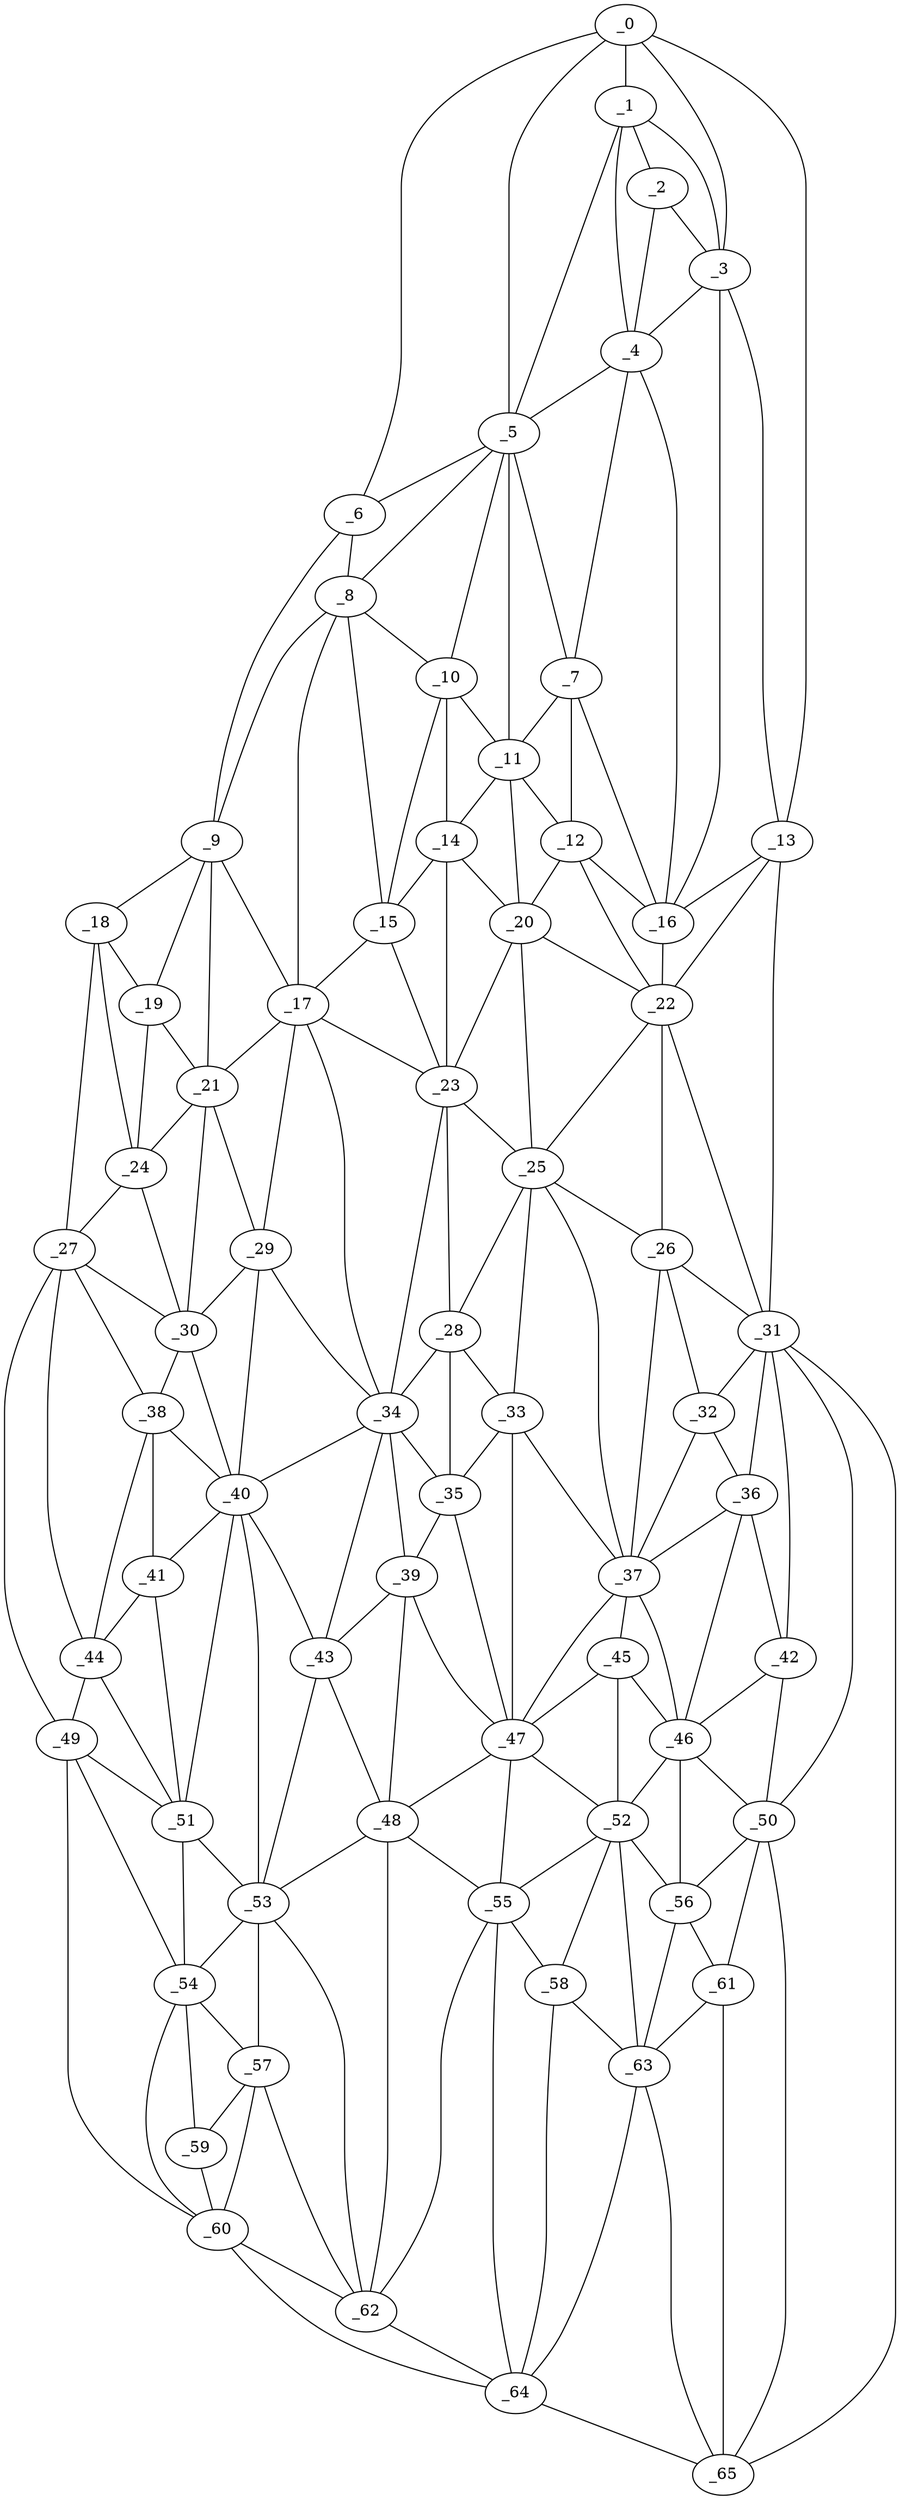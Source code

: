 graph "obj81__195.gxl" {
	_0	 [x=1,
		y=21];
	_1	 [x=18,
		y=23];
	_0 -- _1	 [valence=2];
	_3	 [x=32,
		y=19];
	_0 -- _3	 [valence=1];
	_5	 [x=35,
		y=72];
	_0 -- _5	 [valence=1];
	_6	 [x=36,
		y=92];
	_0 -- _6	 [valence=1];
	_13	 [x=57,
		y=5];
	_0 -- _13	 [valence=1];
	_2	 [x=28,
		y=22];
	_1 -- _2	 [valence=2];
	_1 -- _3	 [valence=2];
	_4	 [x=35,
		y=34];
	_1 -- _4	 [valence=1];
	_1 -- _5	 [valence=2];
	_2 -- _3	 [valence=1];
	_2 -- _4	 [valence=2];
	_3 -- _4	 [valence=2];
	_3 -- _13	 [valence=2];
	_16	 [x=58,
		y=39];
	_3 -- _16	 [valence=2];
	_4 -- _5	 [valence=2];
	_7	 [x=43,
		y=45];
	_4 -- _7	 [valence=2];
	_4 -- _16	 [valence=1];
	_5 -- _6	 [valence=2];
	_5 -- _7	 [valence=1];
	_8	 [x=46,
		y=92];
	_5 -- _8	 [valence=2];
	_10	 [x=51,
		y=69];
	_5 -- _10	 [valence=2];
	_11	 [x=52,
		y=56];
	_5 -- _11	 [valence=2];
	_6 -- _8	 [valence=2];
	_9	 [x=49,
		y=105];
	_6 -- _9	 [valence=1];
	_7 -- _11	 [valence=2];
	_12	 [x=53,
		y=46];
	_7 -- _12	 [valence=2];
	_7 -- _16	 [valence=2];
	_8 -- _9	 [valence=2];
	_8 -- _10	 [valence=2];
	_15	 [x=57,
		y=84];
	_8 -- _15	 [valence=2];
	_17	 [x=63,
		y=88];
	_8 -- _17	 [valence=2];
	_9 -- _17	 [valence=2];
	_18	 [x=63,
		y=118];
	_9 -- _18	 [valence=1];
	_19	 [x=65,
		y=106];
	_9 -- _19	 [valence=2];
	_21	 [x=67,
		y=98];
	_9 -- _21	 [valence=2];
	_10 -- _11	 [valence=1];
	_14	 [x=57,
		y=68];
	_10 -- _14	 [valence=2];
	_10 -- _15	 [valence=2];
	_11 -- _12	 [valence=2];
	_11 -- _14	 [valence=1];
	_20	 [x=66,
		y=59];
	_11 -- _20	 [valence=2];
	_12 -- _16	 [valence=2];
	_12 -- _20	 [valence=1];
	_22	 [x=68,
		y=39];
	_12 -- _22	 [valence=2];
	_13 -- _16	 [valence=1];
	_13 -- _22	 [valence=2];
	_31	 [x=80,
		y=8];
	_13 -- _31	 [valence=1];
	_14 -- _15	 [valence=1];
	_14 -- _20	 [valence=1];
	_23	 [x=68,
		y=71];
	_14 -- _23	 [valence=2];
	_15 -- _17	 [valence=2];
	_15 -- _23	 [valence=2];
	_16 -- _22	 [valence=2];
	_17 -- _21	 [valence=2];
	_17 -- _23	 [valence=1];
	_29	 [x=78,
		y=94];
	_17 -- _29	 [valence=2];
	_34	 [x=81,
		y=88];
	_17 -- _34	 [valence=2];
	_18 -- _19	 [valence=2];
	_24	 [x=70,
		y=110];
	_18 -- _24	 [valence=2];
	_27	 [x=76,
		y=120];
	_18 -- _27	 [valence=1];
	_19 -- _21	 [valence=2];
	_19 -- _24	 [valence=2];
	_20 -- _22	 [valence=2];
	_20 -- _23	 [valence=1];
	_25	 [x=71,
		y=58];
	_20 -- _25	 [valence=1];
	_21 -- _24	 [valence=2];
	_21 -- _29	 [valence=2];
	_30	 [x=78,
		y=109];
	_21 -- _30	 [valence=2];
	_22 -- _25	 [valence=2];
	_26	 [x=75,
		y=40];
	_22 -- _26	 [valence=2];
	_22 -- _31	 [valence=1];
	_23 -- _25	 [valence=2];
	_28	 [x=77,
		y=71];
	_23 -- _28	 [valence=1];
	_23 -- _34	 [valence=2];
	_24 -- _27	 [valence=2];
	_24 -- _30	 [valence=1];
	_25 -- _26	 [valence=2];
	_25 -- _28	 [valence=2];
	_33	 [x=81,
		y=61];
	_25 -- _33	 [valence=2];
	_37	 [x=87,
		y=55];
	_25 -- _37	 [valence=2];
	_26 -- _31	 [valence=2];
	_32	 [x=80,
		y=39];
	_26 -- _32	 [valence=2];
	_26 -- _37	 [valence=1];
	_27 -- _30	 [valence=2];
	_38	 [x=87,
		y=116];
	_27 -- _38	 [valence=1];
	_44	 [x=96,
		y=119];
	_27 -- _44	 [valence=1];
	_49	 [x=101,
		y=120];
	_27 -- _49	 [valence=1];
	_28 -- _33	 [valence=2];
	_28 -- _34	 [valence=2];
	_35	 [x=85,
		y=78];
	_28 -- _35	 [valence=2];
	_29 -- _30	 [valence=1];
	_29 -- _34	 [valence=2];
	_40	 [x=92,
		y=98];
	_29 -- _40	 [valence=2];
	_30 -- _38	 [valence=2];
	_30 -- _40	 [valence=2];
	_31 -- _32	 [valence=1];
	_36	 [x=86,
		y=39];
	_31 -- _36	 [valence=2];
	_42	 [x=93,
		y=38];
	_31 -- _42	 [valence=1];
	_50	 [x=102,
		y=38];
	_31 -- _50	 [valence=2];
	_65	 [x=127,
		y=20];
	_31 -- _65	 [valence=1];
	_32 -- _36	 [valence=1];
	_32 -- _37	 [valence=2];
	_33 -- _35	 [valence=2];
	_33 -- _37	 [valence=2];
	_47	 [x=99,
		y=62];
	_33 -- _47	 [valence=1];
	_34 -- _35	 [valence=2];
	_39	 [x=92,
		y=82];
	_34 -- _39	 [valence=1];
	_34 -- _40	 [valence=2];
	_43	 [x=94,
		y=92];
	_34 -- _43	 [valence=1];
	_35 -- _39	 [valence=2];
	_35 -- _47	 [valence=1];
	_36 -- _37	 [valence=1];
	_36 -- _42	 [valence=1];
	_46	 [x=99,
		y=47];
	_36 -- _46	 [valence=2];
	_45	 [x=97,
		y=55];
	_37 -- _45	 [valence=2];
	_37 -- _46	 [valence=2];
	_37 -- _47	 [valence=2];
	_38 -- _40	 [valence=1];
	_41	 [x=92,
		y=115];
	_38 -- _41	 [valence=1];
	_38 -- _44	 [valence=2];
	_39 -- _43	 [valence=2];
	_39 -- _47	 [valence=2];
	_48	 [x=101,
		y=83];
	_39 -- _48	 [valence=2];
	_40 -- _41	 [valence=2];
	_40 -- _43	 [valence=2];
	_51	 [x=102,
		y=113];
	_40 -- _51	 [valence=1];
	_53	 [x=106,
		y=94];
	_40 -- _53	 [valence=2];
	_41 -- _44	 [valence=2];
	_41 -- _51	 [valence=1];
	_42 -- _46	 [valence=2];
	_42 -- _50	 [valence=2];
	_43 -- _48	 [valence=2];
	_43 -- _53	 [valence=2];
	_44 -- _49	 [valence=2];
	_44 -- _51	 [valence=2];
	_45 -- _46	 [valence=2];
	_45 -- _47	 [valence=2];
	_52	 [x=105,
		y=59];
	_45 -- _52	 [valence=2];
	_46 -- _50	 [valence=2];
	_46 -- _52	 [valence=1];
	_56	 [x=113,
		y=48];
	_46 -- _56	 [valence=2];
	_47 -- _48	 [valence=2];
	_47 -- _52	 [valence=2];
	_55	 [x=110,
		y=71];
	_47 -- _55	 [valence=2];
	_48 -- _53	 [valence=2];
	_48 -- _55	 [valence=2];
	_62	 [x=120,
		y=89];
	_48 -- _62	 [valence=2];
	_49 -- _51	 [valence=2];
	_54	 [x=109,
		y=110];
	_49 -- _54	 [valence=2];
	_60	 [x=118,
		y=108];
	_49 -- _60	 [valence=1];
	_50 -- _56	 [valence=1];
	_61	 [x=120,
		y=34];
	_50 -- _61	 [valence=2];
	_50 -- _65	 [valence=1];
	_51 -- _53	 [valence=2];
	_51 -- _54	 [valence=2];
	_52 -- _55	 [valence=1];
	_52 -- _56	 [valence=2];
	_58	 [x=115,
		y=67];
	_52 -- _58	 [valence=1];
	_63	 [x=122,
		y=53];
	_52 -- _63	 [valence=2];
	_53 -- _54	 [valence=1];
	_57	 [x=114,
		y=96];
	_53 -- _57	 [valence=2];
	_53 -- _62	 [valence=2];
	_54 -- _57	 [valence=2];
	_59	 [x=115,
		y=108];
	_54 -- _59	 [valence=2];
	_54 -- _60	 [valence=1];
	_55 -- _58	 [valence=2];
	_55 -- _62	 [valence=1];
	_64	 [x=123,
		y=78];
	_55 -- _64	 [valence=2];
	_56 -- _61	 [valence=2];
	_56 -- _63	 [valence=2];
	_57 -- _59	 [valence=2];
	_57 -- _60	 [valence=2];
	_57 -- _62	 [valence=1];
	_58 -- _63	 [valence=2];
	_58 -- _64	 [valence=1];
	_59 -- _60	 [valence=1];
	_60 -- _62	 [valence=2];
	_60 -- _64	 [valence=1];
	_61 -- _63	 [valence=2];
	_61 -- _65	 [valence=2];
	_62 -- _64	 [valence=2];
	_63 -- _64	 [valence=2];
	_63 -- _65	 [valence=2];
	_64 -- _65	 [valence=1];
}
